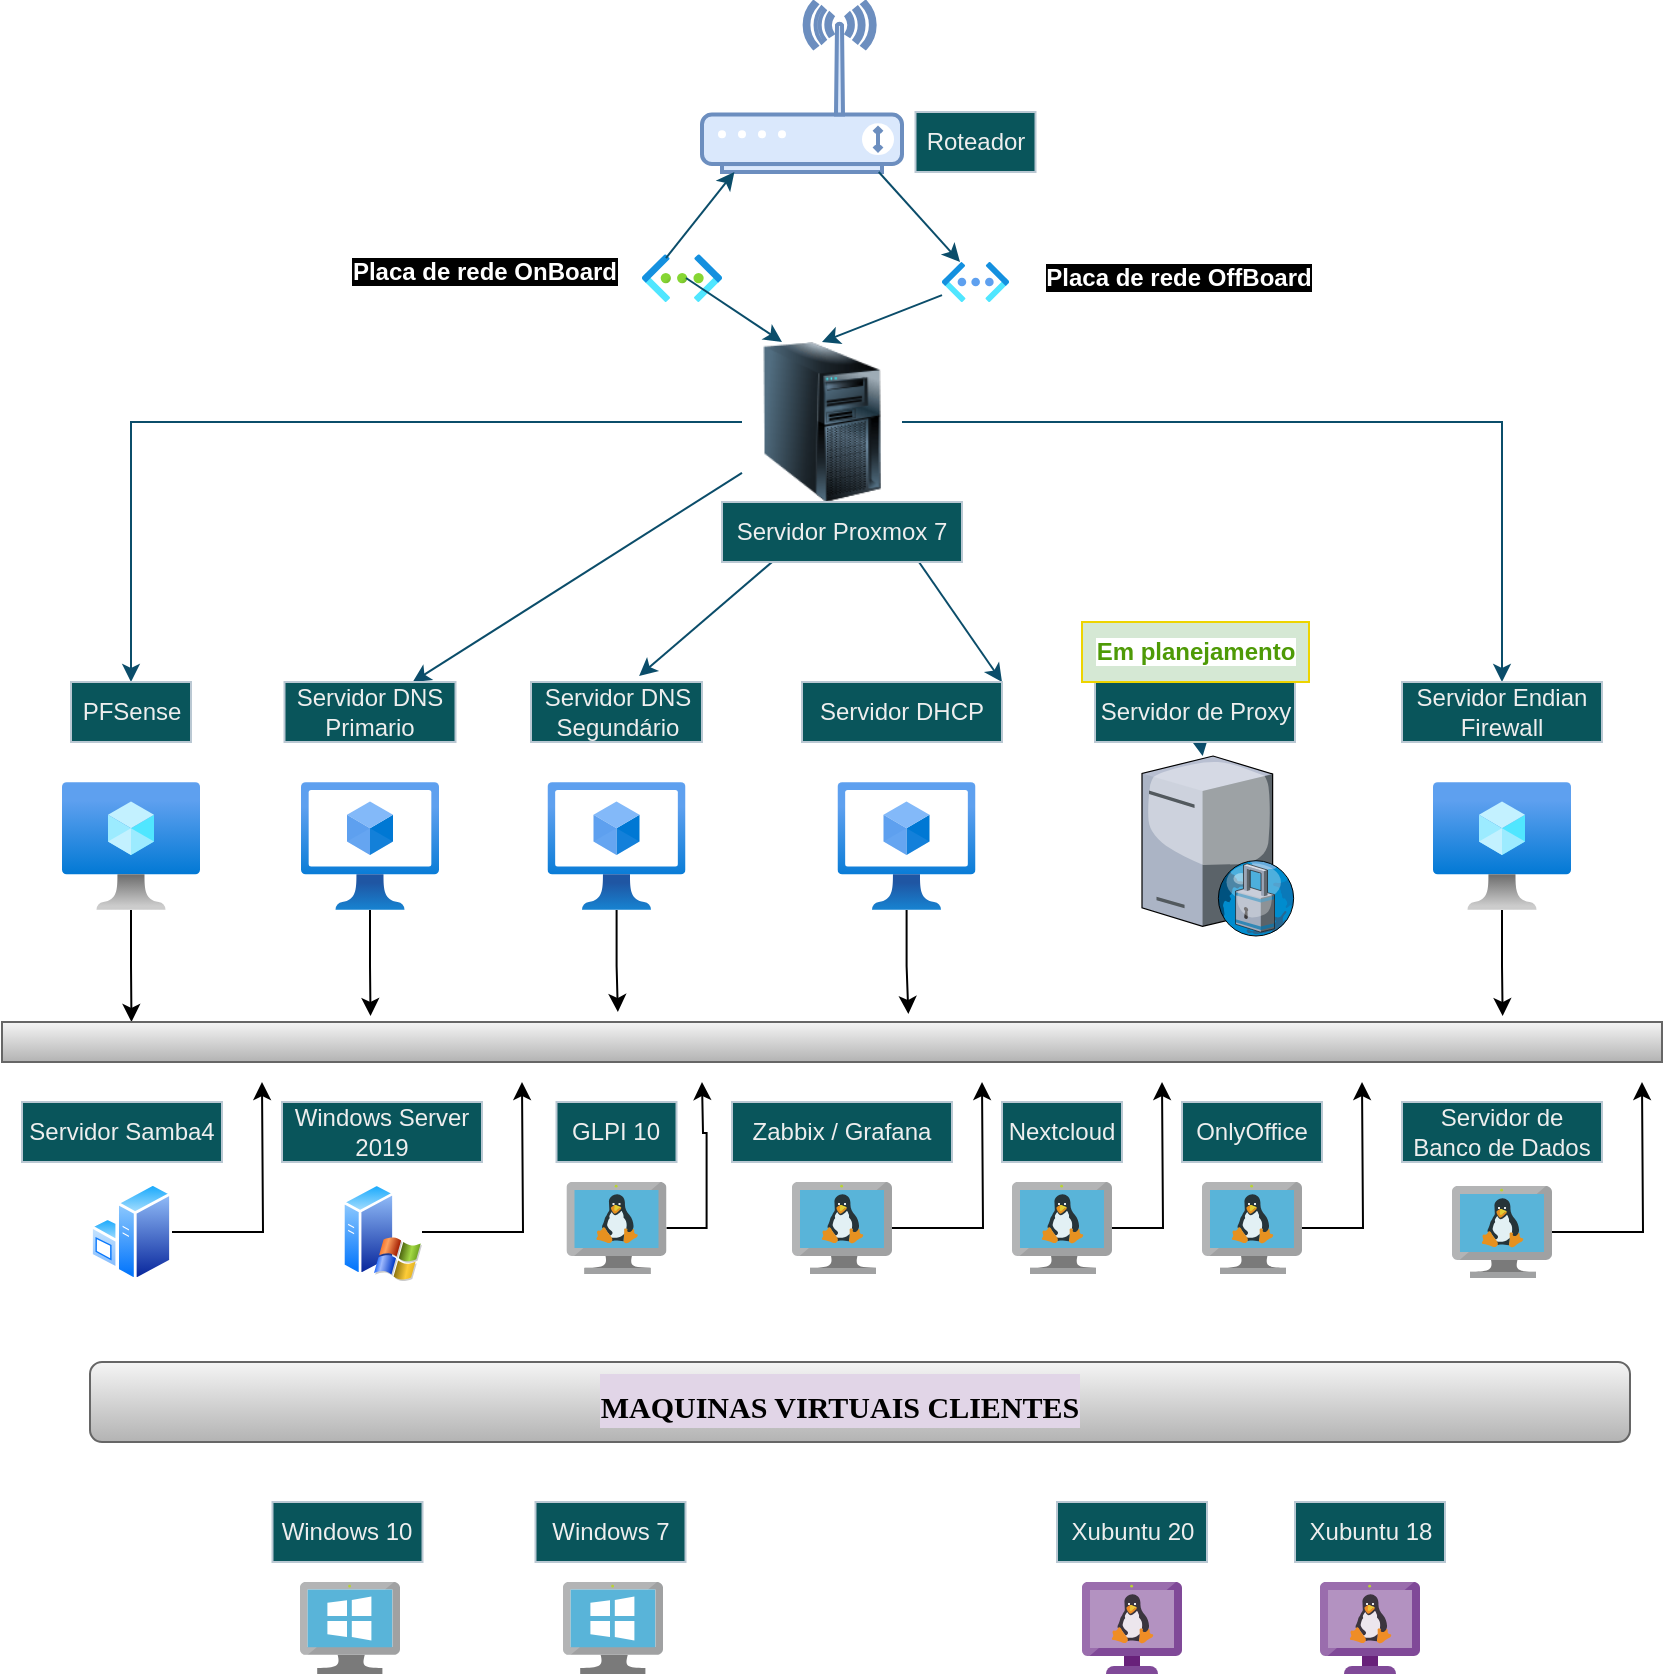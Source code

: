 <mxfile version="21.6.6" type="github">
  <diagram name="Página-1" id="z-KcZ3VixuFzE4qX6nMh">
    <mxGraphModel dx="794" dy="486" grid="1" gridSize="10" guides="1" tooltips="1" connect="1" arrows="1" fold="1" page="1" pageScale="1" pageWidth="827" pageHeight="1169" background="#ffffff" math="0" shadow="0">
      <root>
        <mxCell id="0" />
        <mxCell id="1" parent="0" />
        <mxCell id="HYDqoLFhDLZLG5UxYBqZ-31" style="edgeStyle=orthogonalEdgeStyle;rounded=0;orthogonalLoop=1;jettySize=auto;html=1;entryX=0.5;entryY=0;entryDx=0;entryDy=0;strokeColor=#0B4D6A;" parent="1" source="HYDqoLFhDLZLG5UxYBqZ-1" target="HYDqoLFhDLZLG5UxYBqZ-21" edge="1">
          <mxGeometry relative="1" as="geometry" />
        </mxCell>
        <mxCell id="HYDqoLFhDLZLG5UxYBqZ-32" style="edgeStyle=orthogonalEdgeStyle;rounded=0;orthogonalLoop=1;jettySize=auto;html=1;entryX=0.5;entryY=0;entryDx=0;entryDy=0;strokeColor=#0B4D6A;" parent="1" source="HYDqoLFhDLZLG5UxYBqZ-1" target="HYDqoLFhDLZLG5UxYBqZ-30" edge="1">
          <mxGeometry relative="1" as="geometry" />
        </mxCell>
        <mxCell id="HYDqoLFhDLZLG5UxYBqZ-33" style="edgeStyle=none;rounded=0;orthogonalLoop=1;jettySize=auto;html=1;entryX=0.75;entryY=0;entryDx=0;entryDy=0;strokeColor=#0B4D6A;" parent="1" source="HYDqoLFhDLZLG5UxYBqZ-1" target="HYDqoLFhDLZLG5UxYBqZ-23" edge="1">
          <mxGeometry relative="1" as="geometry">
            <mxPoint x="360" y="263" as="sourcePoint" />
            <mxPoint x="232.965" y="390" as="targetPoint" />
          </mxGeometry>
        </mxCell>
        <mxCell id="HYDqoLFhDLZLG5UxYBqZ-35" style="edgeStyle=none;rounded=0;orthogonalLoop=1;jettySize=auto;html=1;entryX=1;entryY=0;entryDx=0;entryDy=0;strokeColor=#0B4D6A;" parent="1" source="HYDqoLFhDLZLG5UxYBqZ-1" target="HYDqoLFhDLZLG5UxYBqZ-25" edge="1">
          <mxGeometry relative="1" as="geometry" />
        </mxCell>
        <mxCell id="HYDqoLFhDLZLG5UxYBqZ-1" value="" style="image;html=1;image=img/lib/clip_art/computers/Server_Tower_128x128.png;labelBackgroundColor=none;fillColor=#09555B;strokeColor=#BAC8D3;fontColor=#EEEEEE;" parent="1" vertex="1">
          <mxGeometry x="370" y="220" width="80" height="80" as="geometry" />
        </mxCell>
        <mxCell id="HYDqoLFhDLZLG5UxYBqZ-2" value="" style="verticalAlign=top;verticalLabelPosition=bottom;labelPosition=center;align=center;html=1;outlineConnect=0;gradientDirection=north;strokeWidth=2;shape=mxgraph.networks.wireless_modem;labelBackgroundColor=none;fillColor=#dae8fc;strokeColor=#6c8ebf;" parent="1" vertex="1">
          <mxGeometry x="350" y="50" width="100" height="85" as="geometry" />
        </mxCell>
        <mxCell id="HYDqoLFhDLZLG5UxYBqZ-3" value="Roteador" style="text;align=center;html=1;verticalAlign=middle;whiteSpace=wrap;rounded=0;labelBackgroundColor=none;fillColor=#09555B;fontColor=#EEEEEE;strokeColor=#BAC8D3;" parent="1" vertex="1">
          <mxGeometry x="456.75" y="105" width="60" height="30" as="geometry" />
        </mxCell>
        <mxCell id="HYDqoLFhDLZLG5UxYBqZ-4" value="" style="image;aspect=fixed;html=1;points=[];align=center;fontSize=12;image=img/lib/azure2/networking/Virtual_Networks.svg;labelBackgroundColor=none;fillColor=#09555B;strokeColor=#BAC8D3;fontColor=#EEEEEE;" parent="1" vertex="1">
          <mxGeometry x="320" y="176.12" width="40" height="23.88" as="geometry" />
        </mxCell>
        <mxCell id="HYDqoLFhDLZLG5UxYBqZ-8" style="edgeStyle=none;rounded=0;orthogonalLoop=1;jettySize=auto;html=1;labelBackgroundColor=none;fontColor=default;strokeColor=#0B4D6A;entryX=0.5;entryY=0;entryDx=0;entryDy=0;" parent="1" source="HYDqoLFhDLZLG5UxYBqZ-5" target="HYDqoLFhDLZLG5UxYBqZ-1" edge="1">
          <mxGeometry relative="1" as="geometry" />
        </mxCell>
        <mxCell id="HYDqoLFhDLZLG5UxYBqZ-5" value="" style="image;aspect=fixed;html=1;points=[];align=center;fontSize=12;image=img/lib/azure2/networking/Virtual_Networks_Classic.svg;labelBackgroundColor=none;fillColor=#09555B;strokeColor=#BAC8D3;fontColor=#EEEEEE;" parent="1" vertex="1">
          <mxGeometry x="470" y="180" width="33.5" height="20" as="geometry" />
        </mxCell>
        <mxCell id="HYDqoLFhDLZLG5UxYBqZ-7" value="" style="orthogonalLoop=1;jettySize=auto;html=1;rounded=0;entryX=0.269;entryY=0;entryDx=0;entryDy=0;entryPerimeter=0;labelBackgroundColor=none;fontColor=default;strokeColor=#0B4D6A;" parent="1" source="HYDqoLFhDLZLG5UxYBqZ-2" target="HYDqoLFhDLZLG5UxYBqZ-5" edge="1">
          <mxGeometry width="80" relative="1" as="geometry">
            <mxPoint x="410" y="210" as="sourcePoint" />
            <mxPoint x="490" y="210" as="targetPoint" />
          </mxGeometry>
        </mxCell>
        <mxCell id="HYDqoLFhDLZLG5UxYBqZ-9" value="" style="edgeStyle=none;orthogonalLoop=1;jettySize=auto;html=1;rounded=0;strokeColor=#0B4D6A;exitX=0.3;exitY=0.079;exitDx=0;exitDy=0;exitPerimeter=0;labelBackgroundColor=none;fontColor=default;" parent="1" source="HYDqoLFhDLZLG5UxYBqZ-4" target="HYDqoLFhDLZLG5UxYBqZ-2" edge="1">
          <mxGeometry width="80" relative="1" as="geometry">
            <mxPoint x="410" y="210" as="sourcePoint" />
            <mxPoint x="490" y="210" as="targetPoint" />
            <Array as="points" />
          </mxGeometry>
        </mxCell>
        <mxCell id="HYDqoLFhDLZLG5UxYBqZ-10" value="" style="edgeStyle=none;orthogonalLoop=1;jettySize=auto;html=1;rounded=0;strokeColor=#0B4D6A;exitX=0.3;exitY=0.079;exitDx=0;exitDy=0;exitPerimeter=0;labelBackgroundColor=none;fontColor=default;" parent="1" edge="1">
          <mxGeometry width="80" relative="1" as="geometry">
            <mxPoint x="342" y="188" as="sourcePoint" />
            <mxPoint x="390" y="220" as="targetPoint" />
            <Array as="points">
              <mxPoint x="390" y="220" />
            </Array>
          </mxGeometry>
        </mxCell>
        <mxCell id="HYDqoLFhDLZLG5UxYBqZ-36" style="edgeStyle=none;rounded=0;orthogonalLoop=1;jettySize=auto;html=1;exitX=0.5;exitY=0;exitDx=0;exitDy=0;entryX=0.632;entryY=-0.1;entryDx=0;entryDy=0;entryPerimeter=0;strokeColor=#0B4D6A;" parent="1" source="HYDqoLFhDLZLG5UxYBqZ-11" target="HYDqoLFhDLZLG5UxYBqZ-28" edge="1">
          <mxGeometry relative="1" as="geometry" />
        </mxCell>
        <mxCell id="HYDqoLFhDLZLG5UxYBqZ-11" value="Servidor Proxmox 7" style="text;align=center;html=1;verticalAlign=middle;whiteSpace=wrap;rounded=0;labelBackgroundColor=none;fillColor=#09555B;fontColor=#EEEEEE;strokeColor=#BAC8D3;" parent="1" vertex="1">
          <mxGeometry x="360" y="300" width="120" height="30" as="geometry" />
        </mxCell>
        <mxCell id="HYDqoLFhDLZLG5UxYBqZ-18" value="&lt;font style=&quot;background-color: rgb(0, 0, 0);&quot; color=&quot;#ffffff&quot;&gt;&lt;b&gt;Placa de rede OffBoard &lt;/b&gt;&lt;/font&gt;" style="text;strokeColor=none;align=center;fillColor=none;html=1;verticalAlign=middle;whiteSpace=wrap;rounded=0;fontColor=#EEEEEE;labelBackgroundColor=none;" parent="1" vertex="1">
          <mxGeometry x="516.75" y="173.06" width="143.25" height="30" as="geometry" />
        </mxCell>
        <mxCell id="HYDqoLFhDLZLG5UxYBqZ-19" value="&lt;font style=&quot;background-color: rgb(0, 0, 0);&quot; color=&quot;#ffffff&quot;&gt;&lt;b&gt;Placa de rede OnBoard &lt;/b&gt;&lt;/font&gt;" style="text;strokeColor=none;align=center;fillColor=none;html=1;verticalAlign=middle;whiteSpace=wrap;rounded=0;fontColor=#EEEEEE;labelBackgroundColor=none;" parent="1" vertex="1">
          <mxGeometry x="170" y="170" width="143.25" height="30" as="geometry" />
        </mxCell>
        <mxCell id="HYDqoLFhDLZLG5UxYBqZ-21" value="PFSense" style="text;align=center;html=1;verticalAlign=middle;whiteSpace=wrap;rounded=0;labelBackgroundColor=none;fillColor=#09555B;fontColor=#EEEEEE;strokeColor=#BAC8D3;" parent="1" vertex="1">
          <mxGeometry x="34.5" y="390" width="60" height="30" as="geometry" />
        </mxCell>
        <mxCell id="G6mCN-pESI46hSEwsqY2-21" style="edgeStyle=orthogonalEdgeStyle;rounded=0;orthogonalLoop=1;jettySize=auto;html=1;entryX=0.222;entryY=-0.15;entryDx=0;entryDy=0;entryPerimeter=0;" parent="1" source="HYDqoLFhDLZLG5UxYBqZ-22" target="G6mCN-pESI46hSEwsqY2-1" edge="1">
          <mxGeometry relative="1" as="geometry" />
        </mxCell>
        <mxCell id="HYDqoLFhDLZLG5UxYBqZ-22" value="" style="image;aspect=fixed;html=1;points=[];align=center;fontSize=12;image=img/lib/azure2/compute/Virtual_Machines_Classic.svg;strokeColor=#BAC8D3;fontColor=#EEEEEE;fillColor=#09555B;" parent="1" vertex="1">
          <mxGeometry x="149.5" y="440" width="69" height="64" as="geometry" />
        </mxCell>
        <mxCell id="HYDqoLFhDLZLG5UxYBqZ-23" value="Servidor DNS Primario" style="text;align=center;html=1;verticalAlign=middle;whiteSpace=wrap;rounded=0;labelBackgroundColor=none;fillColor=#09555B;fontColor=#EEEEEE;strokeColor=#BAC8D3;" parent="1" vertex="1">
          <mxGeometry x="141.25" y="390" width="85.5" height="30" as="geometry" />
        </mxCell>
        <mxCell id="G6mCN-pESI46hSEwsqY2-23" style="edgeStyle=orthogonalEdgeStyle;rounded=0;orthogonalLoop=1;jettySize=auto;html=1;entryX=0.546;entryY=-0.2;entryDx=0;entryDy=0;entryPerimeter=0;" parent="1" source="HYDqoLFhDLZLG5UxYBqZ-24" target="G6mCN-pESI46hSEwsqY2-1" edge="1">
          <mxGeometry relative="1" as="geometry" />
        </mxCell>
        <mxCell id="HYDqoLFhDLZLG5UxYBqZ-24" value="" style="image;aspect=fixed;html=1;points=[];align=center;fontSize=12;image=img/lib/azure2/compute/Virtual_Machines_Classic.svg;strokeColor=#BAC8D3;fontColor=#EEEEEE;fillColor=#09555B;" parent="1" vertex="1">
          <mxGeometry x="417.75" y="440" width="69" height="64" as="geometry" />
        </mxCell>
        <mxCell id="HYDqoLFhDLZLG5UxYBqZ-25" value="Servidor DHCP" style="text;align=center;html=1;verticalAlign=middle;whiteSpace=wrap;rounded=0;labelBackgroundColor=none;fillColor=#09555B;fontColor=#EEEEEE;strokeColor=#BAC8D3;" parent="1" vertex="1">
          <mxGeometry x="400" y="390" width="100" height="30" as="geometry" />
        </mxCell>
        <mxCell id="G6mCN-pESI46hSEwsqY2-22" style="edgeStyle=orthogonalEdgeStyle;rounded=0;orthogonalLoop=1;jettySize=auto;html=1;entryX=0.371;entryY=-0.25;entryDx=0;entryDy=0;entryPerimeter=0;" parent="1" source="HYDqoLFhDLZLG5UxYBqZ-26" target="G6mCN-pESI46hSEwsqY2-1" edge="1">
          <mxGeometry relative="1" as="geometry" />
        </mxCell>
        <mxCell id="HYDqoLFhDLZLG5UxYBqZ-26" value="" style="image;aspect=fixed;html=1;points=[];align=center;fontSize=12;image=img/lib/azure2/compute/Virtual_Machines_Classic.svg;strokeColor=#BAC8D3;fontColor=#EEEEEE;fillColor=#09555B;" parent="1" vertex="1">
          <mxGeometry x="272.75" y="440" width="69" height="64" as="geometry" />
        </mxCell>
        <mxCell id="HYDqoLFhDLZLG5UxYBqZ-28" value="Servidor DNS Segundário" style="text;align=center;html=1;verticalAlign=middle;whiteSpace=wrap;rounded=0;labelBackgroundColor=none;fillColor=#09555B;fontColor=#EEEEEE;strokeColor=#BAC8D3;" parent="1" vertex="1">
          <mxGeometry x="264.5" y="390" width="85.5" height="30" as="geometry" />
        </mxCell>
        <mxCell id="G6mCN-pESI46hSEwsqY2-24" style="edgeStyle=orthogonalEdgeStyle;rounded=0;orthogonalLoop=1;jettySize=auto;html=1;entryX=0.904;entryY=-0.15;entryDx=0;entryDy=0;entryPerimeter=0;" parent="1" source="HYDqoLFhDLZLG5UxYBqZ-29" target="G6mCN-pESI46hSEwsqY2-1" edge="1">
          <mxGeometry relative="1" as="geometry" />
        </mxCell>
        <mxCell id="HYDqoLFhDLZLG5UxYBqZ-29" value="" style="image;aspect=fixed;html=1;points=[];align=center;fontSize=12;image=img/lib/azure2/compute/Virtual_Machine.svg;strokeColor=#BAC8D3;fontColor=#EEEEEE;fillColor=#09555B;" parent="1" vertex="1">
          <mxGeometry x="715.5" y="440" width="69" height="64" as="geometry" />
        </mxCell>
        <mxCell id="HYDqoLFhDLZLG5UxYBqZ-30" value="Servidor Endian Firewall" style="text;align=center;html=1;verticalAlign=middle;whiteSpace=wrap;rounded=0;labelBackgroundColor=none;fillColor=#09555B;fontColor=#EEEEEE;strokeColor=#BAC8D3;" parent="1" vertex="1">
          <mxGeometry x="700" y="390" width="100" height="30" as="geometry" />
        </mxCell>
        <mxCell id="G6mCN-pESI46hSEwsqY2-20" style="edgeStyle=orthogonalEdgeStyle;rounded=0;orthogonalLoop=1;jettySize=auto;html=1;entryX=0.078;entryY=0;entryDx=0;entryDy=0;entryPerimeter=0;" parent="1" source="HYDqoLFhDLZLG5UxYBqZ-37" target="G6mCN-pESI46hSEwsqY2-1" edge="1">
          <mxGeometry relative="1" as="geometry" />
        </mxCell>
        <mxCell id="HYDqoLFhDLZLG5UxYBqZ-37" value="" style="image;aspect=fixed;html=1;points=[];align=center;fontSize=12;image=img/lib/azure2/compute/Virtual_Machine.svg;strokeColor=#BAC8D3;fontColor=#EEEEEE;fillColor=#09555B;" parent="1" vertex="1">
          <mxGeometry x="30" y="440" width="69" height="64" as="geometry" />
        </mxCell>
        <mxCell id="HYDqoLFhDLZLG5UxYBqZ-38" value="" style="verticalLabelPosition=bottom;sketch=0;aspect=fixed;html=1;verticalAlign=top;strokeColor=none;align=center;outlineConnect=0;shape=mxgraph.citrix.proxy_server;fontColor=#EEEEEE;fillColor=#09555B;" parent="1" vertex="1">
          <mxGeometry x="570" y="427" width="76.5" height="90" as="geometry" />
        </mxCell>
        <mxCell id="HYDqoLFhDLZLG5UxYBqZ-40" style="edgeStyle=none;rounded=0;orthogonalLoop=1;jettySize=auto;html=1;strokeColor=#0B4D6A;" parent="1" source="HYDqoLFhDLZLG5UxYBqZ-39" target="HYDqoLFhDLZLG5UxYBqZ-38" edge="1">
          <mxGeometry relative="1" as="geometry" />
        </mxCell>
        <mxCell id="HYDqoLFhDLZLG5UxYBqZ-39" value="Servidor de Proxy" style="text;align=center;html=1;verticalAlign=middle;whiteSpace=wrap;rounded=0;labelBackgroundColor=none;fillColor=#09555B;fontColor=#EEEEEE;strokeColor=#BAC8D3;" parent="1" vertex="1">
          <mxGeometry x="546.5" y="390" width="100" height="30" as="geometry" />
        </mxCell>
        <mxCell id="G6mCN-pESI46hSEwsqY2-1" value="" style="rounded=0;whiteSpace=wrap;html=1;fillColor=#f5f5f5;strokeColor=#666666;gradientColor=#b3b3b3;" parent="1" vertex="1">
          <mxGeometry y="560" width="830" height="20" as="geometry" />
        </mxCell>
        <mxCell id="G6mCN-pESI46hSEwsqY2-26" style="edgeStyle=orthogonalEdgeStyle;rounded=0;orthogonalLoop=1;jettySize=auto;html=1;" parent="1" source="G6mCN-pESI46hSEwsqY2-3" edge="1">
          <mxGeometry relative="1" as="geometry">
            <mxPoint x="260" y="590" as="targetPoint" />
          </mxGeometry>
        </mxCell>
        <mxCell id="G6mCN-pESI46hSEwsqY2-3" value="" style="image;aspect=fixed;perimeter=ellipsePerimeter;html=1;align=center;shadow=0;dashed=0;spacingTop=3;image=img/lib/active_directory/windows_server_2.svg;" parent="1" vertex="1">
          <mxGeometry x="170" y="640" width="40" height="50" as="geometry" />
        </mxCell>
        <mxCell id="G6mCN-pESI46hSEwsqY2-25" style="edgeStyle=orthogonalEdgeStyle;rounded=0;orthogonalLoop=1;jettySize=auto;html=1;" parent="1" source="G6mCN-pESI46hSEwsqY2-5" edge="1">
          <mxGeometry relative="1" as="geometry">
            <mxPoint x="130" y="590" as="targetPoint" />
          </mxGeometry>
        </mxCell>
        <mxCell id="G6mCN-pESI46hSEwsqY2-5" value="" style="image;aspect=fixed;perimeter=ellipsePerimeter;html=1;align=center;shadow=0;dashed=0;spacingTop=3;image=img/lib/active_directory/windows_server.svg;" parent="1" vertex="1">
          <mxGeometry x="44" y="640" width="41" height="50" as="geometry" />
        </mxCell>
        <mxCell id="G6mCN-pESI46hSEwsqY2-6" value="Servidor Samba4" style="text;align=center;html=1;verticalAlign=middle;whiteSpace=wrap;rounded=0;labelBackgroundColor=none;fillColor=#09555B;fontColor=#EEEEEE;strokeColor=#BAC8D3;" parent="1" vertex="1">
          <mxGeometry x="10" y="600" width="100" height="30" as="geometry" />
        </mxCell>
        <mxCell id="G6mCN-pESI46hSEwsqY2-8" value="Windows Server 2019" style="text;align=center;html=1;verticalAlign=middle;whiteSpace=wrap;rounded=0;labelBackgroundColor=none;fillColor=#09555B;fontColor=#EEEEEE;strokeColor=#BAC8D3;" parent="1" vertex="1">
          <mxGeometry x="140" y="600" width="100" height="30" as="geometry" />
        </mxCell>
        <mxCell id="G6mCN-pESI46hSEwsqY2-30" style="edgeStyle=orthogonalEdgeStyle;rounded=0;orthogonalLoop=1;jettySize=auto;html=1;" parent="1" source="G6mCN-pESI46hSEwsqY2-9" edge="1">
          <mxGeometry relative="1" as="geometry">
            <mxPoint x="350" y="590" as="targetPoint" />
          </mxGeometry>
        </mxCell>
        <mxCell id="G6mCN-pESI46hSEwsqY2-9" value="" style="image;sketch=0;aspect=fixed;html=1;points=[];align=center;fontSize=12;image=img/lib/mscae/VM_Linux.svg;" parent="1" vertex="1">
          <mxGeometry x="282.25" y="640" width="50" height="46" as="geometry" />
        </mxCell>
        <mxCell id="G6mCN-pESI46hSEwsqY2-11" value="GLPI 10" style="text;align=center;html=1;verticalAlign=middle;whiteSpace=wrap;rounded=0;labelBackgroundColor=none;fillColor=#09555B;fontColor=#EEEEEE;strokeColor=#BAC8D3;" parent="1" vertex="1">
          <mxGeometry x="277.25" y="600" width="60" height="30" as="geometry" />
        </mxCell>
        <mxCell id="G6mCN-pESI46hSEwsqY2-28" style="edgeStyle=orthogonalEdgeStyle;rounded=0;orthogonalLoop=1;jettySize=auto;html=1;" parent="1" source="G6mCN-pESI46hSEwsqY2-12" edge="1">
          <mxGeometry relative="1" as="geometry">
            <mxPoint x="490" y="590" as="targetPoint" />
          </mxGeometry>
        </mxCell>
        <mxCell id="G6mCN-pESI46hSEwsqY2-12" value="" style="image;sketch=0;aspect=fixed;html=1;points=[];align=center;fontSize=12;image=img/lib/mscae/VM_Linux.svg;" parent="1" vertex="1">
          <mxGeometry x="395" y="640" width="50" height="46" as="geometry" />
        </mxCell>
        <mxCell id="G6mCN-pESI46hSEwsqY2-13" value="Zabbix / Grafana" style="text;align=center;html=1;verticalAlign=middle;whiteSpace=wrap;rounded=0;labelBackgroundColor=none;fillColor=#09555B;fontColor=#EEEEEE;strokeColor=#BAC8D3;" parent="1" vertex="1">
          <mxGeometry x="365" y="600" width="110" height="30" as="geometry" />
        </mxCell>
        <mxCell id="G6mCN-pESI46hSEwsqY2-29" style="edgeStyle=orthogonalEdgeStyle;rounded=0;orthogonalLoop=1;jettySize=auto;html=1;" parent="1" source="G6mCN-pESI46hSEwsqY2-14" edge="1">
          <mxGeometry relative="1" as="geometry">
            <mxPoint x="580" y="590" as="targetPoint" />
          </mxGeometry>
        </mxCell>
        <mxCell id="G6mCN-pESI46hSEwsqY2-14" value="" style="image;sketch=0;aspect=fixed;html=1;points=[];align=center;fontSize=12;image=img/lib/mscae/VM_Linux.svg;" parent="1" vertex="1">
          <mxGeometry x="505" y="640" width="50" height="46" as="geometry" />
        </mxCell>
        <mxCell id="G6mCN-pESI46hSEwsqY2-15" value="Nextcloud" style="text;align=center;html=1;verticalAlign=middle;whiteSpace=wrap;rounded=0;labelBackgroundColor=none;fillColor=#09555B;fontColor=#EEEEEE;strokeColor=#BAC8D3;" parent="1" vertex="1">
          <mxGeometry x="500" y="600" width="60" height="30" as="geometry" />
        </mxCell>
        <mxCell id="G6mCN-pESI46hSEwsqY2-31" style="edgeStyle=orthogonalEdgeStyle;rounded=0;orthogonalLoop=1;jettySize=auto;html=1;" parent="1" source="G6mCN-pESI46hSEwsqY2-16" edge="1">
          <mxGeometry relative="1" as="geometry">
            <mxPoint x="680" y="590" as="targetPoint" />
          </mxGeometry>
        </mxCell>
        <mxCell id="G6mCN-pESI46hSEwsqY2-16" value="" style="image;sketch=0;aspect=fixed;html=1;points=[];align=center;fontSize=12;image=img/lib/mscae/VM_Linux.svg;" parent="1" vertex="1">
          <mxGeometry x="600" y="640" width="50" height="46" as="geometry" />
        </mxCell>
        <mxCell id="G6mCN-pESI46hSEwsqY2-17" value="OnlyOffice" style="text;align=center;html=1;verticalAlign=middle;whiteSpace=wrap;rounded=0;labelBackgroundColor=none;fillColor=#09555B;fontColor=#EEEEEE;strokeColor=#BAC8D3;" parent="1" vertex="1">
          <mxGeometry x="590" y="600" width="70" height="30" as="geometry" />
        </mxCell>
        <mxCell id="G6mCN-pESI46hSEwsqY2-32" style="edgeStyle=orthogonalEdgeStyle;rounded=0;orthogonalLoop=1;jettySize=auto;html=1;" parent="1" source="G6mCN-pESI46hSEwsqY2-18" edge="1">
          <mxGeometry relative="1" as="geometry">
            <mxPoint x="820" y="590" as="targetPoint" />
          </mxGeometry>
        </mxCell>
        <mxCell id="G6mCN-pESI46hSEwsqY2-18" value="" style="image;sketch=0;aspect=fixed;html=1;points=[];align=center;fontSize=12;image=img/lib/mscae/VM_Linux.svg;" parent="1" vertex="1">
          <mxGeometry x="725" y="642" width="50" height="46" as="geometry" />
        </mxCell>
        <mxCell id="G6mCN-pESI46hSEwsqY2-19" value="Servidor de Banco de Dados" style="text;align=center;html=1;verticalAlign=middle;whiteSpace=wrap;rounded=0;labelBackgroundColor=none;fillColor=#09555B;fontColor=#EEEEEE;strokeColor=#BAC8D3;" parent="1" vertex="1">
          <mxGeometry x="700" y="600" width="100" height="30" as="geometry" />
        </mxCell>
        <mxCell id="G6mCN-pESI46hSEwsqY2-33" value="" style="rounded=1;whiteSpace=wrap;html=1;fillColor=#f5f5f5;strokeColor=#666666;gradientColor=#b3b3b3;" parent="1" vertex="1">
          <mxGeometry x="44" y="730" width="770" height="40" as="geometry" />
        </mxCell>
        <mxCell id="G6mCN-pESI46hSEwsqY2-34" value="&lt;h1&gt;&lt;b style=&quot;background-color: rgb(225, 213, 231);&quot;&gt;&lt;font face=&quot;Verdana&quot; style=&quot;font-size: 15px;&quot;&gt;MAQUINAS VIRTUAIS CLIENTES&lt;/font&gt;&lt;/b&gt;&lt;/h1&gt;" style="text;strokeColor=none;align=center;fillColor=none;html=1;verticalAlign=middle;whiteSpace=wrap;rounded=0;" parent="1" vertex="1">
          <mxGeometry x="244" y="735" width="350" height="30" as="geometry" />
        </mxCell>
        <mxCell id="G6mCN-pESI46hSEwsqY2-35" value="" style="image;sketch=0;aspect=fixed;html=1;points=[];align=center;fontSize=12;image=img/lib/mscae/VirtualMachineWindows.svg;rounded=0;fontFamily=Helvetica;fontColor=default;fillColor=none;gradientColor=none;" parent="1" vertex="1">
          <mxGeometry x="149" y="840" width="50" height="46" as="geometry" />
        </mxCell>
        <mxCell id="G6mCN-pESI46hSEwsqY2-36" value="Windows 10" style="text;align=center;html=1;verticalAlign=middle;whiteSpace=wrap;rounded=0;labelBackgroundColor=none;fillColor=#09555B;fontColor=#EEEEEE;strokeColor=#BAC8D3;" parent="1" vertex="1">
          <mxGeometry x="135.25" y="800" width="75" height="30" as="geometry" />
        </mxCell>
        <mxCell id="G6mCN-pESI46hSEwsqY2-37" value="" style="image;sketch=0;aspect=fixed;html=1;points=[];align=center;fontSize=12;image=img/lib/mscae/VirtualMachineWindows.svg;rounded=0;fontFamily=Helvetica;fontColor=default;fillColor=none;gradientColor=none;" parent="1" vertex="1">
          <mxGeometry x="280.5" y="840" width="50" height="46" as="geometry" />
        </mxCell>
        <mxCell id="G6mCN-pESI46hSEwsqY2-38" value="Windows 7" style="text;align=center;html=1;verticalAlign=middle;whiteSpace=wrap;rounded=0;labelBackgroundColor=none;fillColor=#09555B;fontColor=#EEEEEE;strokeColor=#BAC8D3;" parent="1" vertex="1">
          <mxGeometry x="266.75" y="800" width="75" height="30" as="geometry" />
        </mxCell>
        <mxCell id="G6mCN-pESI46hSEwsqY2-39" value="" style="image;sketch=0;aspect=fixed;html=1;points=[];align=center;fontSize=12;image=img/lib/mscae/VM_Linux_Non_Azure.svg;rounded=0;fontFamily=Helvetica;fontColor=default;fillColor=none;gradientColor=none;" parent="1" vertex="1">
          <mxGeometry x="540" y="840" width="50" height="46" as="geometry" />
        </mxCell>
        <mxCell id="G6mCN-pESI46hSEwsqY2-40" value="Xubuntu 20" style="text;align=center;html=1;verticalAlign=middle;whiteSpace=wrap;rounded=0;labelBackgroundColor=none;fillColor=#09555B;fontColor=#EEEEEE;strokeColor=#BAC8D3;" parent="1" vertex="1">
          <mxGeometry x="527.5" y="800" width="75" height="30" as="geometry" />
        </mxCell>
        <mxCell id="G6mCN-pESI46hSEwsqY2-41" value="" style="image;sketch=0;aspect=fixed;html=1;points=[];align=center;fontSize=12;image=img/lib/mscae/VM_Linux_Non_Azure.svg;rounded=0;fontFamily=Helvetica;fontColor=default;fillColor=none;gradientColor=none;" parent="1" vertex="1">
          <mxGeometry x="659" y="840" width="50" height="46" as="geometry" />
        </mxCell>
        <mxCell id="G6mCN-pESI46hSEwsqY2-42" value="Xubuntu 18" style="text;align=center;html=1;verticalAlign=middle;whiteSpace=wrap;rounded=0;labelBackgroundColor=none;fillColor=#09555B;fontColor=#EEEEEE;strokeColor=#BAC8D3;" parent="1" vertex="1">
          <mxGeometry x="646.5" y="800" width="75" height="30" as="geometry" />
        </mxCell>
        <mxCell id="B9Fp0uLAm0X1w9BT0swN-1" value="&lt;font color=&quot;#4e9a06&quot; style=&quot;background-color: rgb(255, 255, 255);&quot;&gt;Em planejamento&lt;/font&gt;" style="text;align=center;html=1;verticalAlign=middle;whiteSpace=wrap;rounded=0;fontStyle=1;fillColor=#d5e8d4;strokeColor=#edd400;" vertex="1" parent="1">
          <mxGeometry x="540" y="360" width="113.5" height="30" as="geometry" />
        </mxCell>
      </root>
    </mxGraphModel>
  </diagram>
</mxfile>
